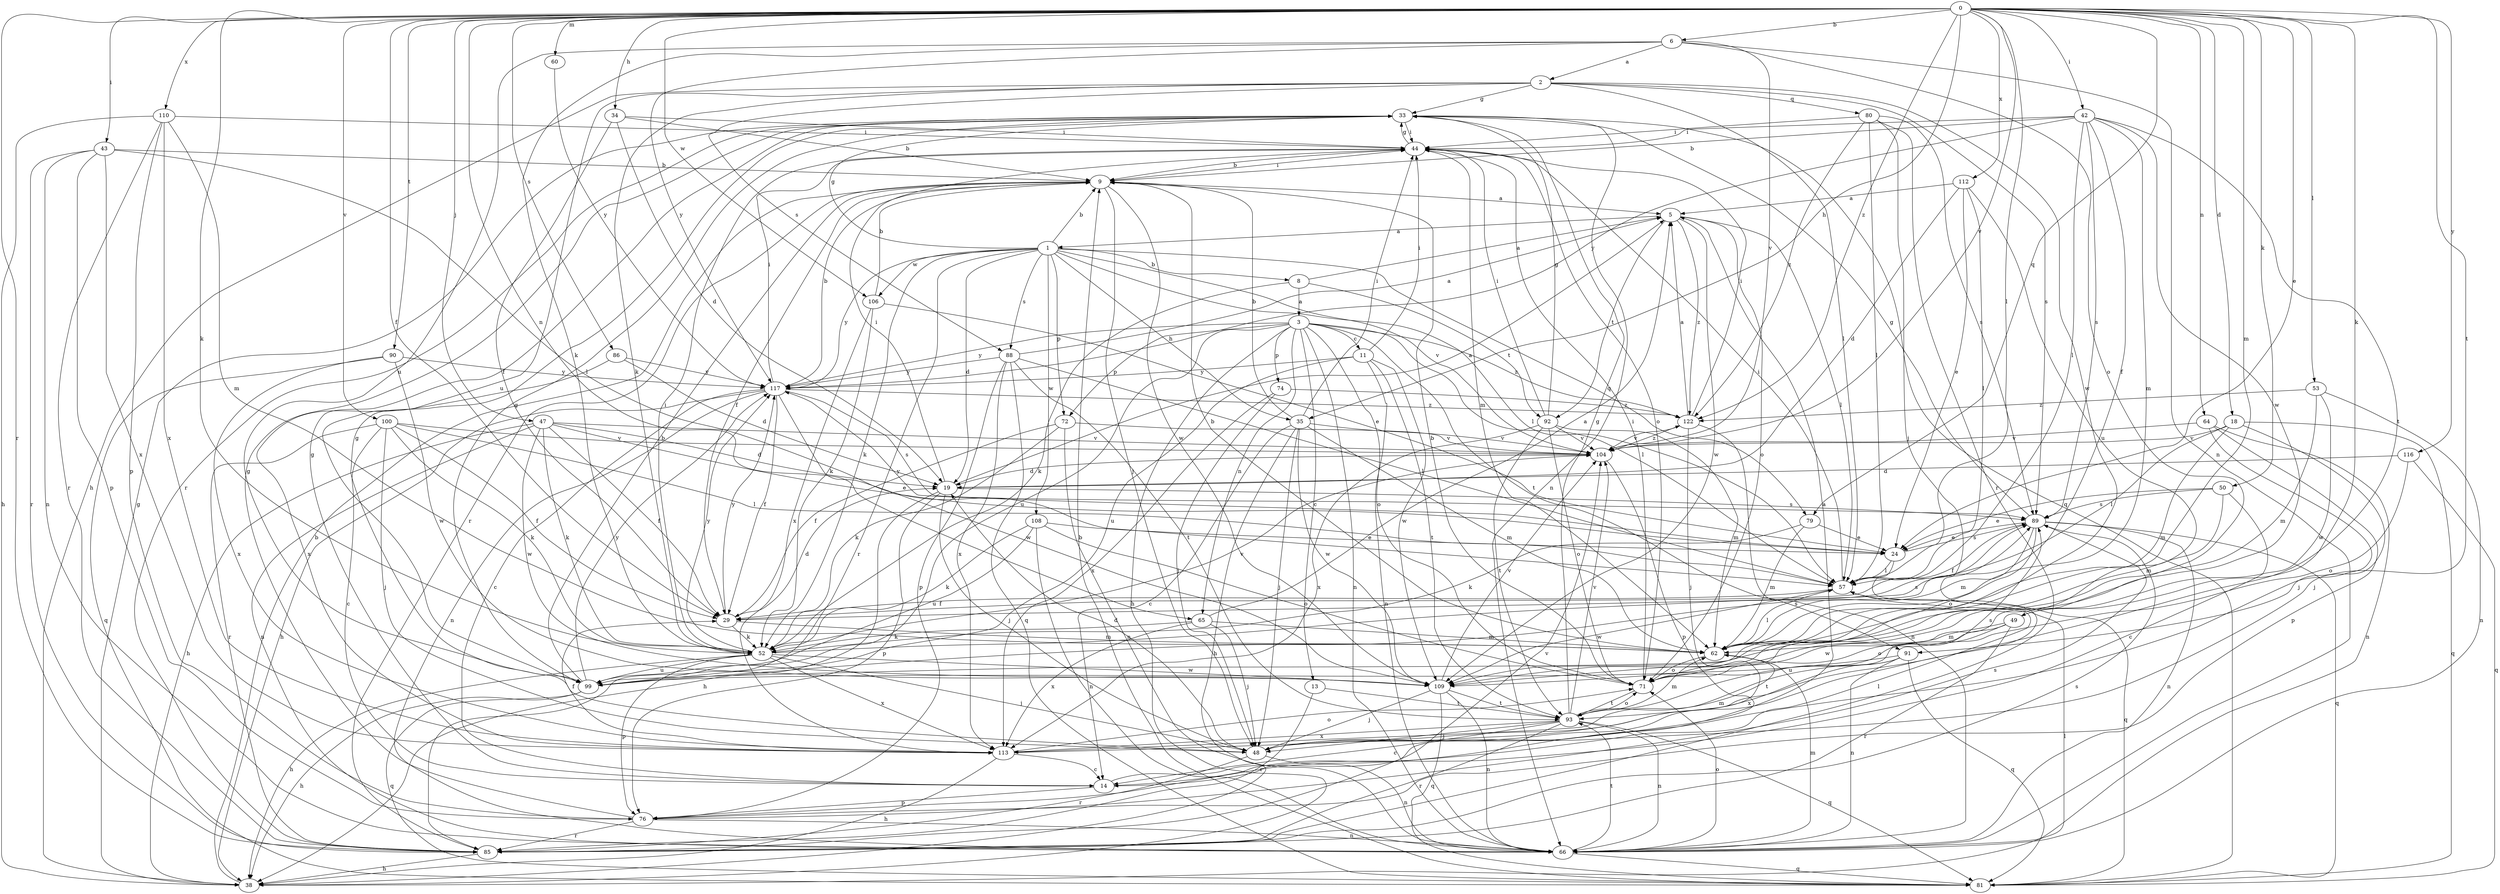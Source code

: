 strict digraph  {
0;
1;
2;
3;
5;
6;
8;
9;
11;
13;
14;
18;
19;
24;
29;
33;
34;
35;
38;
42;
43;
44;
47;
48;
49;
50;
52;
53;
57;
60;
62;
64;
65;
66;
71;
72;
74;
76;
79;
80;
81;
85;
86;
88;
89;
90;
91;
92;
93;
99;
100;
104;
106;
108;
109;
110;
112;
113;
116;
117;
122;
0 -> 6  [label=b];
0 -> 18  [label=d];
0 -> 24  [label=e];
0 -> 29  [label=f];
0 -> 34  [label=h];
0 -> 35  [label=h];
0 -> 42  [label=i];
0 -> 43  [label=i];
0 -> 47  [label=j];
0 -> 49  [label=k];
0 -> 50  [label=k];
0 -> 52  [label=k];
0 -> 53  [label=l];
0 -> 57  [label=l];
0 -> 60  [label=m];
0 -> 62  [label=m];
0 -> 64  [label=n];
0 -> 65  [label=n];
0 -> 79  [label=q];
0 -> 85  [label=r];
0 -> 86  [label=s];
0 -> 90  [label=t];
0 -> 91  [label=t];
0 -> 100  [label=v];
0 -> 104  [label=v];
0 -> 106  [label=w];
0 -> 110  [label=x];
0 -> 112  [label=x];
0 -> 116  [label=y];
0 -> 122  [label=z];
1 -> 8  [label=b];
1 -> 9  [label=b];
1 -> 19  [label=d];
1 -> 33  [label=g];
1 -> 35  [label=h];
1 -> 52  [label=k];
1 -> 57  [label=l];
1 -> 72  [label=p];
1 -> 79  [label=q];
1 -> 85  [label=r];
1 -> 88  [label=s];
1 -> 104  [label=v];
1 -> 106  [label=w];
1 -> 108  [label=w];
1 -> 117  [label=y];
2 -> 33  [label=g];
2 -> 38  [label=h];
2 -> 52  [label=k];
2 -> 57  [label=l];
2 -> 80  [label=q];
2 -> 88  [label=s];
2 -> 89  [label=s];
2 -> 99  [label=u];
2 -> 109  [label=w];
3 -> 11  [label=c];
3 -> 13  [label=c];
3 -> 38  [label=h];
3 -> 57  [label=l];
3 -> 65  [label=n];
3 -> 66  [label=n];
3 -> 71  [label=o];
3 -> 72  [label=p];
3 -> 74  [label=p];
3 -> 91  [label=t];
3 -> 99  [label=u];
3 -> 117  [label=y];
3 -> 122  [label=z];
5 -> 1  [label=a];
5 -> 57  [label=l];
5 -> 71  [label=o];
5 -> 92  [label=t];
5 -> 109  [label=w];
5 -> 122  [label=z];
6 -> 2  [label=a];
6 -> 52  [label=k];
6 -> 66  [label=n];
6 -> 71  [label=o];
6 -> 99  [label=u];
6 -> 104  [label=v];
6 -> 117  [label=y];
8 -> 3  [label=a];
8 -> 5  [label=a];
8 -> 52  [label=k];
8 -> 92  [label=t];
9 -> 5  [label=a];
9 -> 29  [label=f];
9 -> 44  [label=i];
9 -> 48  [label=j];
9 -> 85  [label=r];
9 -> 109  [label=w];
11 -> 44  [label=i];
11 -> 66  [label=n];
11 -> 93  [label=t];
11 -> 99  [label=u];
11 -> 109  [label=w];
11 -> 117  [label=y];
13 -> 85  [label=r];
13 -> 93  [label=t];
14 -> 5  [label=a];
14 -> 33  [label=g];
14 -> 57  [label=l];
14 -> 76  [label=p];
18 -> 48  [label=j];
18 -> 57  [label=l];
18 -> 62  [label=m];
18 -> 81  [label=q];
18 -> 104  [label=v];
19 -> 5  [label=a];
19 -> 38  [label=h];
19 -> 44  [label=i];
19 -> 48  [label=j];
19 -> 76  [label=p];
19 -> 89  [label=s];
24 -> 57  [label=l];
24 -> 81  [label=q];
24 -> 89  [label=s];
24 -> 117  [label=y];
29 -> 19  [label=d];
29 -> 52  [label=k];
29 -> 62  [label=m];
29 -> 117  [label=y];
33 -> 44  [label=i];
33 -> 66  [label=n];
33 -> 81  [label=q];
33 -> 85  [label=r];
34 -> 9  [label=b];
34 -> 19  [label=d];
34 -> 29  [label=f];
34 -> 44  [label=i];
35 -> 9  [label=b];
35 -> 14  [label=c];
35 -> 38  [label=h];
35 -> 44  [label=i];
35 -> 48  [label=j];
35 -> 62  [label=m];
35 -> 104  [label=v];
35 -> 109  [label=w];
38 -> 9  [label=b];
38 -> 33  [label=g];
38 -> 57  [label=l];
42 -> 9  [label=b];
42 -> 29  [label=f];
42 -> 44  [label=i];
42 -> 57  [label=l];
42 -> 62  [label=m];
42 -> 89  [label=s];
42 -> 93  [label=t];
42 -> 109  [label=w];
42 -> 117  [label=y];
43 -> 9  [label=b];
43 -> 57  [label=l];
43 -> 66  [label=n];
43 -> 76  [label=p];
43 -> 85  [label=r];
43 -> 113  [label=x];
44 -> 9  [label=b];
44 -> 33  [label=g];
44 -> 62  [label=m];
44 -> 71  [label=o];
47 -> 19  [label=d];
47 -> 24  [label=e];
47 -> 29  [label=f];
47 -> 38  [label=h];
47 -> 52  [label=k];
47 -> 66  [label=n];
47 -> 104  [label=v];
47 -> 109  [label=w];
48 -> 19  [label=d];
48 -> 33  [label=g];
48 -> 66  [label=n];
48 -> 85  [label=r];
49 -> 62  [label=m];
49 -> 71  [label=o];
49 -> 85  [label=r];
49 -> 109  [label=w];
50 -> 14  [label=c];
50 -> 24  [label=e];
50 -> 62  [label=m];
50 -> 89  [label=s];
52 -> 38  [label=h];
52 -> 44  [label=i];
52 -> 48  [label=j];
52 -> 76  [label=p];
52 -> 89  [label=s];
52 -> 99  [label=u];
52 -> 104  [label=v];
52 -> 109  [label=w];
52 -> 113  [label=x];
52 -> 117  [label=y];
53 -> 62  [label=m];
53 -> 66  [label=n];
53 -> 109  [label=w];
53 -> 122  [label=z];
57 -> 29  [label=f];
57 -> 44  [label=i];
57 -> 109  [label=w];
60 -> 117  [label=y];
62 -> 9  [label=b];
62 -> 57  [label=l];
62 -> 71  [label=o];
64 -> 48  [label=j];
64 -> 66  [label=n];
64 -> 76  [label=p];
64 -> 104  [label=v];
65 -> 5  [label=a];
65 -> 48  [label=j];
65 -> 52  [label=k];
65 -> 62  [label=m];
65 -> 113  [label=x];
66 -> 62  [label=m];
66 -> 71  [label=o];
66 -> 81  [label=q];
66 -> 93  [label=t];
71 -> 9  [label=b];
71 -> 44  [label=i];
71 -> 93  [label=t];
72 -> 29  [label=f];
72 -> 52  [label=k];
72 -> 66  [label=n];
72 -> 104  [label=v];
74 -> 48  [label=j];
74 -> 113  [label=x];
74 -> 122  [label=z];
76 -> 33  [label=g];
76 -> 66  [label=n];
76 -> 85  [label=r];
76 -> 89  [label=s];
79 -> 24  [label=e];
79 -> 52  [label=k];
79 -> 62  [label=m];
80 -> 44  [label=i];
80 -> 48  [label=j];
80 -> 57  [label=l];
80 -> 85  [label=r];
80 -> 89  [label=s];
80 -> 122  [label=z];
81 -> 9  [label=b];
85 -> 38  [label=h];
85 -> 89  [label=s];
85 -> 104  [label=v];
86 -> 19  [label=d];
86 -> 113  [label=x];
86 -> 117  [label=y];
88 -> 5  [label=a];
88 -> 57  [label=l];
88 -> 76  [label=p];
88 -> 81  [label=q];
88 -> 93  [label=t];
88 -> 113  [label=x];
88 -> 117  [label=y];
89 -> 24  [label=e];
89 -> 29  [label=f];
89 -> 33  [label=g];
89 -> 62  [label=m];
89 -> 66  [label=n];
89 -> 71  [label=o];
89 -> 81  [label=q];
90 -> 81  [label=q];
90 -> 109  [label=w];
90 -> 113  [label=x];
90 -> 117  [label=y];
91 -> 66  [label=n];
91 -> 81  [label=q];
91 -> 93  [label=t];
91 -> 99  [label=u];
91 -> 113  [label=x];
92 -> 33  [label=g];
92 -> 44  [label=i];
92 -> 62  [label=m];
92 -> 71  [label=o];
92 -> 93  [label=t];
92 -> 104  [label=v];
92 -> 113  [label=x];
93 -> 14  [label=c];
93 -> 33  [label=g];
93 -> 48  [label=j];
93 -> 62  [label=m];
93 -> 66  [label=n];
93 -> 71  [label=o];
93 -> 81  [label=q];
93 -> 85  [label=r];
93 -> 89  [label=s];
93 -> 104  [label=v];
93 -> 113  [label=x];
99 -> 9  [label=b];
99 -> 33  [label=g];
99 -> 38  [label=h];
99 -> 81  [label=q];
99 -> 89  [label=s];
99 -> 117  [label=y];
100 -> 14  [label=c];
100 -> 29  [label=f];
100 -> 48  [label=j];
100 -> 52  [label=k];
100 -> 57  [label=l];
100 -> 85  [label=r];
100 -> 104  [label=v];
104 -> 19  [label=d];
104 -> 76  [label=p];
104 -> 122  [label=z];
106 -> 9  [label=b];
106 -> 24  [label=e];
106 -> 52  [label=k];
106 -> 113  [label=x];
108 -> 24  [label=e];
108 -> 52  [label=k];
108 -> 66  [label=n];
108 -> 71  [label=o];
108 -> 99  [label=u];
109 -> 48  [label=j];
109 -> 66  [label=n];
109 -> 81  [label=q];
109 -> 93  [label=t];
109 -> 104  [label=v];
110 -> 38  [label=h];
110 -> 44  [label=i];
110 -> 62  [label=m];
110 -> 76  [label=p];
110 -> 85  [label=r];
110 -> 113  [label=x];
112 -> 5  [label=a];
112 -> 19  [label=d];
112 -> 24  [label=e];
112 -> 57  [label=l];
112 -> 99  [label=u];
113 -> 14  [label=c];
113 -> 29  [label=f];
113 -> 38  [label=h];
113 -> 62  [label=m];
113 -> 71  [label=o];
116 -> 19  [label=d];
116 -> 71  [label=o];
116 -> 81  [label=q];
117 -> 9  [label=b];
117 -> 14  [label=c];
117 -> 29  [label=f];
117 -> 38  [label=h];
117 -> 44  [label=i];
117 -> 66  [label=n];
117 -> 89  [label=s];
117 -> 109  [label=w];
117 -> 122  [label=z];
122 -> 5  [label=a];
122 -> 44  [label=i];
122 -> 48  [label=j];
122 -> 66  [label=n];
122 -> 104  [label=v];
}

